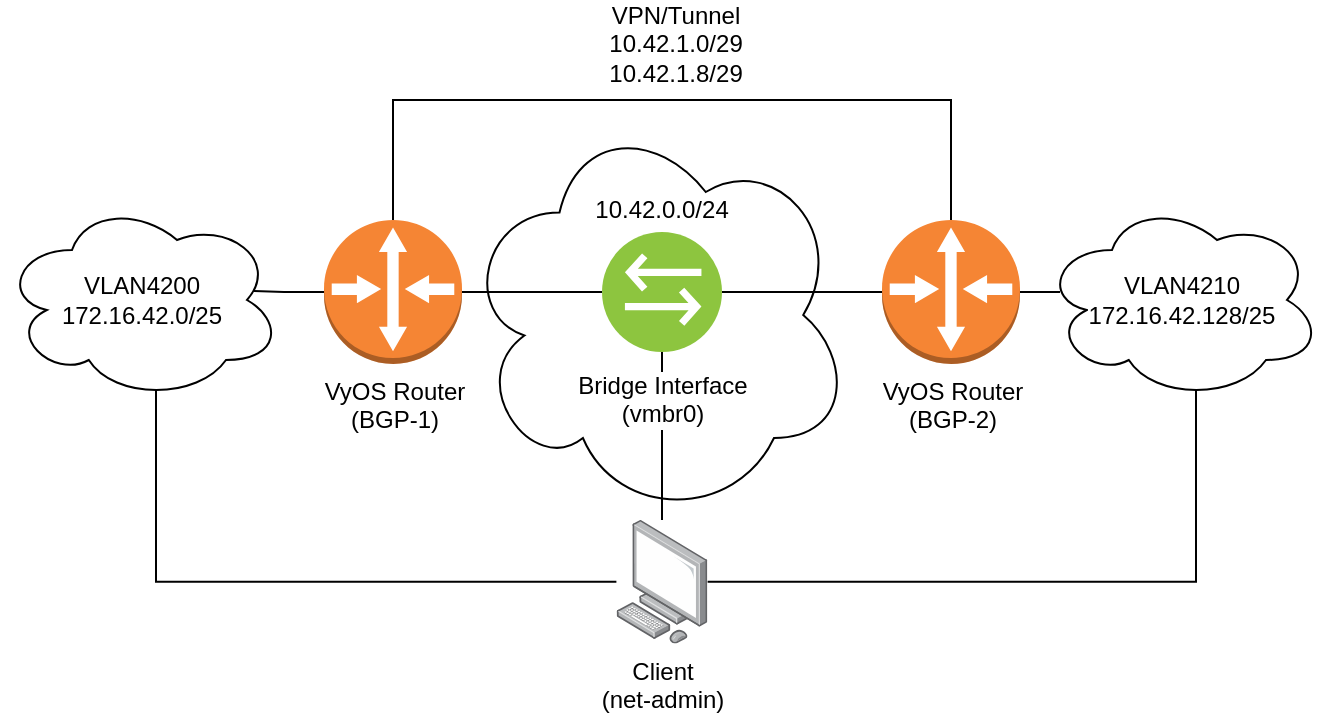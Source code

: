<mxfile version="15.4.1" type="device"><diagram id="opEEABuBtXQCS2lM7-dJ" name="Page-1"><mxGraphModel dx="824" dy="458" grid="1" gridSize="10" guides="1" tooltips="1" connect="1" arrows="1" fold="1" page="1" pageScale="1" pageWidth="850" pageHeight="1100" math="0" shadow="0"><root><mxCell id="0"/><mxCell id="1" parent="0"/><mxCell id="P_Qbxtz_POjddtRL7CsD-10" value="" style="ellipse;shape=cloud;whiteSpace=wrap;html=1;labelBackgroundColor=#FFFFFF;" vertex="1" parent="1"><mxGeometry x="230" y="85" width="195" height="205" as="geometry"/></mxCell><mxCell id="P_Qbxtz_POjddtRL7CsD-6" style="edgeStyle=orthogonalEdgeStyle;rounded=0;orthogonalLoop=1;jettySize=auto;html=1;entryX=0;entryY=0.5;entryDx=0;entryDy=0;endArrow=none;endFill=0;" edge="1" parent="1" source="P_Qbxtz_POjddtRL7CsD-1" target="P_Qbxtz_POjddtRL7CsD-3"><mxGeometry relative="1" as="geometry"/></mxCell><mxCell id="P_Qbxtz_POjddtRL7CsD-14" style="edgeStyle=orthogonalEdgeStyle;rounded=0;orthogonalLoop=1;jettySize=auto;html=1;entryX=0.899;entryY=0.455;entryDx=0;entryDy=0;entryPerimeter=0;endArrow=none;endFill=0;" edge="1" parent="1" source="P_Qbxtz_POjddtRL7CsD-1" target="P_Qbxtz_POjddtRL7CsD-9"><mxGeometry relative="1" as="geometry"/></mxCell><mxCell id="P_Qbxtz_POjddtRL7CsD-16" style="edgeStyle=orthogonalEdgeStyle;rounded=0;orthogonalLoop=1;jettySize=auto;html=1;entryX=0.5;entryY=0;entryDx=0;entryDy=0;entryPerimeter=0;endArrow=none;endFill=0;" edge="1" parent="1" source="P_Qbxtz_POjddtRL7CsD-1" target="P_Qbxtz_POjddtRL7CsD-2"><mxGeometry relative="1" as="geometry"><Array as="points"><mxPoint x="196" y="80"/><mxPoint x="475" y="80"/></Array></mxGeometry></mxCell><mxCell id="P_Qbxtz_POjddtRL7CsD-1" value="VyOS Router&lt;br&gt;(BGP-1)" style="outlineConnect=0;dashed=0;verticalLabelPosition=bottom;verticalAlign=top;align=center;html=1;shape=mxgraph.aws3.router;fillColor=#F58534;gradientColor=none;" vertex="1" parent="1"><mxGeometry x="161" y="140" width="69" height="72" as="geometry"/></mxCell><mxCell id="P_Qbxtz_POjddtRL7CsD-7" style="edgeStyle=orthogonalEdgeStyle;rounded=0;orthogonalLoop=1;jettySize=auto;html=1;entryX=1;entryY=0.5;entryDx=0;entryDy=0;endArrow=none;endFill=0;" edge="1" parent="1" source="P_Qbxtz_POjddtRL7CsD-2" target="P_Qbxtz_POjddtRL7CsD-3"><mxGeometry relative="1" as="geometry"/></mxCell><mxCell id="P_Qbxtz_POjddtRL7CsD-15" style="edgeStyle=orthogonalEdgeStyle;rounded=0;orthogonalLoop=1;jettySize=auto;html=1;entryX=0.07;entryY=0.468;entryDx=0;entryDy=0;entryPerimeter=0;endArrow=none;endFill=0;" edge="1" parent="1" source="P_Qbxtz_POjddtRL7CsD-2" target="P_Qbxtz_POjddtRL7CsD-12"><mxGeometry relative="1" as="geometry"/></mxCell><mxCell id="P_Qbxtz_POjddtRL7CsD-2" value="VyOS Router&lt;br&gt;(BGP-2)" style="outlineConnect=0;dashed=0;verticalLabelPosition=bottom;verticalAlign=top;align=center;html=1;shape=mxgraph.aws3.router;fillColor=#F58534;gradientColor=none;" vertex="1" parent="1"><mxGeometry x="440" y="140" width="69" height="72" as="geometry"/></mxCell><mxCell id="P_Qbxtz_POjddtRL7CsD-8" style="edgeStyle=orthogonalEdgeStyle;rounded=0;orthogonalLoop=1;jettySize=auto;html=1;entryX=0.5;entryY=1;entryDx=0;entryDy=0;endArrow=none;endFill=0;" edge="1" parent="1" source="P_Qbxtz_POjddtRL7CsD-5" target="P_Qbxtz_POjddtRL7CsD-3"><mxGeometry relative="1" as="geometry"/></mxCell><mxCell id="P_Qbxtz_POjddtRL7CsD-19" style="edgeStyle=orthogonalEdgeStyle;rounded=0;orthogonalLoop=1;jettySize=auto;html=1;entryX=0.55;entryY=0.95;entryDx=0;entryDy=0;entryPerimeter=0;endArrow=none;endFill=0;" edge="1" parent="1" source="P_Qbxtz_POjddtRL7CsD-5" target="P_Qbxtz_POjddtRL7CsD-12"><mxGeometry relative="1" as="geometry"/></mxCell><mxCell id="P_Qbxtz_POjddtRL7CsD-20" style="edgeStyle=orthogonalEdgeStyle;rounded=0;orthogonalLoop=1;jettySize=auto;html=1;entryX=0.55;entryY=0.95;entryDx=0;entryDy=0;entryPerimeter=0;endArrow=none;endFill=0;" edge="1" parent="1" source="P_Qbxtz_POjddtRL7CsD-5" target="P_Qbxtz_POjddtRL7CsD-9"><mxGeometry relative="1" as="geometry"/></mxCell><mxCell id="P_Qbxtz_POjddtRL7CsD-5" value="Client&lt;br&gt;(net-admin)" style="points=[];aspect=fixed;html=1;align=center;shadow=0;dashed=0;image;image=img/lib/allied_telesis/computer_and_terminals/Personal_Computer.svg;" vertex="1" parent="1"><mxGeometry x="307.2" y="290" width="45.6" height="61.8" as="geometry"/></mxCell><mxCell id="P_Qbxtz_POjddtRL7CsD-3" value="&lt;span style=&quot;background-color: rgb(255 , 255 , 255)&quot;&gt;&lt;font color=&quot;#000000&quot;&gt;Bridge Interface&lt;br&gt;(vmbr0)&lt;/font&gt;&lt;/span&gt;" style="aspect=fixed;perimeter=ellipsePerimeter;html=1;align=center;shadow=0;dashed=0;fontColor=#4277BB;labelBackgroundColor=#ffffff;fontSize=12;spacingTop=3;image;image=img/lib/ibm/vpc/Bridge.svg;" vertex="1" parent="1"><mxGeometry x="300" y="146" width="60" height="60" as="geometry"/></mxCell><mxCell id="P_Qbxtz_POjddtRL7CsD-9" value="VLAN4200&lt;br&gt;172.16.42.0/25" style="ellipse;shape=cloud;whiteSpace=wrap;html=1;labelBackgroundColor=#FFFFFF;" vertex="1" parent="1"><mxGeometry y="130" width="140" height="100" as="geometry"/></mxCell><mxCell id="P_Qbxtz_POjddtRL7CsD-11" value="10.42.0.0/24" style="text;html=1;strokeColor=none;fillColor=none;align=center;verticalAlign=middle;whiteSpace=wrap;rounded=0;labelBackgroundColor=#FFFFFF;" vertex="1" parent="1"><mxGeometry x="300" y="120" width="60" height="30" as="geometry"/></mxCell><mxCell id="P_Qbxtz_POjddtRL7CsD-12" value="VLAN4210&lt;br&gt;172.16.42.128/25" style="ellipse;shape=cloud;whiteSpace=wrap;html=1;labelBackgroundColor=#FFFFFF;" vertex="1" parent="1"><mxGeometry x="520" y="130" width="140" height="100" as="geometry"/></mxCell><mxCell id="P_Qbxtz_POjddtRL7CsD-18" value="VPN/Tunnel&lt;br&gt;10.42.1.0/29&lt;br&gt;10.42.1.8/29" style="text;html=1;strokeColor=none;fillColor=none;align=center;verticalAlign=middle;whiteSpace=wrap;rounded=0;labelBackgroundColor=#FFFFFF;" vertex="1" parent="1"><mxGeometry x="307.2" y="37" width="60" height="30" as="geometry"/></mxCell></root></mxGraphModel></diagram></mxfile>